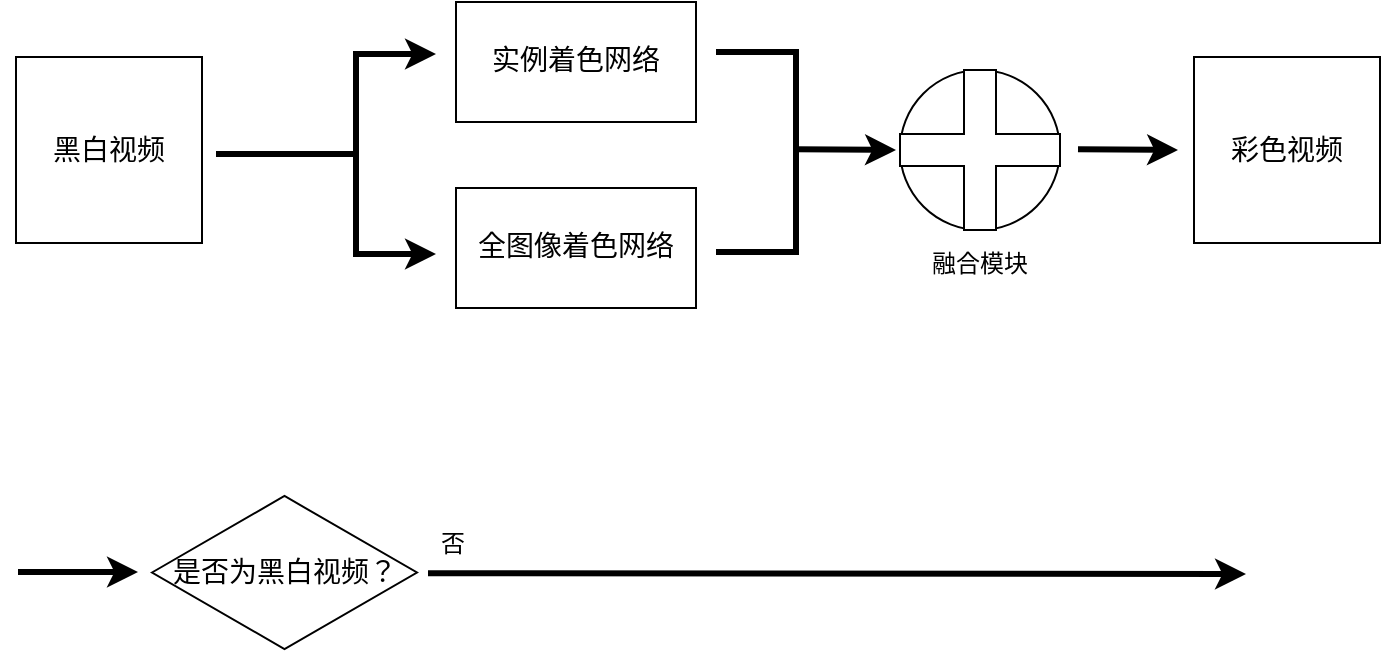 <mxfile version="16.1.0" type="github">
  <diagram id="p-LmZyw0rNQlU6QD168w" name="Page-1">
    <mxGraphModel dx="1185" dy="635" grid="1" gridSize="10" guides="1" tooltips="1" connect="1" arrows="1" fold="1" page="1" pageScale="1" pageWidth="827" pageHeight="1169" math="0" shadow="0">
      <root>
        <mxCell id="0" />
        <mxCell id="1" parent="0" />
        <mxCell id="SRQwGarIyVLTX7QZItQ6-1" value="&lt;font style=&quot;font-size: 14px&quot;&gt;黑白视频&lt;/font&gt;" style="whiteSpace=wrap;html=1;aspect=fixed;" vertex="1" parent="1">
          <mxGeometry x="10" y="261.5" width="93" height="93" as="geometry" />
        </mxCell>
        <mxCell id="SRQwGarIyVLTX7QZItQ6-4" value="&lt;font face=&quot;Times New Roman&quot; style=&quot;font-size: 14px&quot;&gt;实例着色网络&lt;/font&gt;" style="rounded=0;whiteSpace=wrap;html=1;" vertex="1" parent="1">
          <mxGeometry x="230" y="234" width="120" height="60" as="geometry" />
        </mxCell>
        <mxCell id="SRQwGarIyVLTX7QZItQ6-5" value="&lt;font face=&quot;Times New Roman&quot; style=&quot;font-size: 14px&quot;&gt;全图像着色网络&lt;/font&gt;" style="rounded=0;whiteSpace=wrap;html=1;" vertex="1" parent="1">
          <mxGeometry x="230" y="327" width="120" height="60" as="geometry" />
        </mxCell>
        <mxCell id="SRQwGarIyVLTX7QZItQ6-11" value="" style="endArrow=classic;startArrow=classic;html=1;rounded=0;strokeWidth=3;" edge="1" parent="1">
          <mxGeometry width="50" height="50" relative="1" as="geometry">
            <mxPoint x="220" y="360" as="sourcePoint" />
            <mxPoint x="220" y="260" as="targetPoint" />
            <Array as="points">
              <mxPoint x="180" y="360" />
              <mxPoint x="180" y="260" />
            </Array>
          </mxGeometry>
        </mxCell>
        <mxCell id="SRQwGarIyVLTX7QZItQ6-12" value="" style="endArrow=none;html=1;rounded=0;strokeWidth=3;endFill=0;" edge="1" parent="1">
          <mxGeometry width="50" height="50" relative="1" as="geometry">
            <mxPoint x="110" y="310" as="sourcePoint" />
            <mxPoint x="180" y="310" as="targetPoint" />
            <Array as="points">
              <mxPoint x="140" y="310" />
            </Array>
          </mxGeometry>
        </mxCell>
        <mxCell id="SRQwGarIyVLTX7QZItQ6-14" value="&lt;font style=&quot;font-size: 14px&quot;&gt;是否为黑白视频？&lt;/font&gt;" style="html=1;whiteSpace=wrap;aspect=fixed;shape=isoRectangle;" vertex="1" parent="1">
          <mxGeometry x="78" y="479.5" width="132.5" height="79.5" as="geometry" />
        </mxCell>
        <mxCell id="SRQwGarIyVLTX7QZItQ6-15" value="" style="endArrow=classic;html=1;rounded=0;strokeWidth=3;" edge="1" parent="1">
          <mxGeometry width="50" height="50" relative="1" as="geometry">
            <mxPoint x="11" y="519" as="sourcePoint" />
            <mxPoint x="71" y="519" as="targetPoint" />
          </mxGeometry>
        </mxCell>
        <mxCell id="SRQwGarIyVLTX7QZItQ6-17" value="" style="endArrow=classic;html=1;rounded=0;strokeWidth=3;" edge="1" parent="1">
          <mxGeometry width="50" height="50" relative="1" as="geometry">
            <mxPoint x="216.0" y="519.58" as="sourcePoint" />
            <mxPoint x="625" y="520" as="targetPoint" />
          </mxGeometry>
        </mxCell>
        <mxCell id="SRQwGarIyVLTX7QZItQ6-18" value="否" style="whiteSpace=wrap;html=1;aspect=fixed;strokeColor=none;" vertex="1" parent="1">
          <mxGeometry x="217" y="493" width="23" height="23" as="geometry" />
        </mxCell>
        <mxCell id="SRQwGarIyVLTX7QZItQ6-19" value="" style="endArrow=none;startArrow=none;html=1;rounded=0;strokeWidth=3;startFill=0;endFill=0;" edge="1" parent="1">
          <mxGeometry width="50" height="50" relative="1" as="geometry">
            <mxPoint x="360" y="359" as="sourcePoint" />
            <mxPoint x="360" y="259" as="targetPoint" />
            <Array as="points">
              <mxPoint x="400" y="359" />
              <mxPoint x="400" y="259" />
            </Array>
          </mxGeometry>
        </mxCell>
        <mxCell id="SRQwGarIyVLTX7QZItQ6-20" value="" style="ellipse;whiteSpace=wrap;html=1;aspect=fixed;" vertex="1" parent="1">
          <mxGeometry x="452" y="268" width="80" height="80" as="geometry" />
        </mxCell>
        <mxCell id="SRQwGarIyVLTX7QZItQ6-21" value="" style="shape=cross;whiteSpace=wrap;html=1;" vertex="1" parent="1">
          <mxGeometry x="452" y="268" width="80" height="80" as="geometry" />
        </mxCell>
        <mxCell id="SRQwGarIyVLTX7QZItQ6-22" value="" style="endArrow=classic;html=1;rounded=0;strokeWidth=3;" edge="1" parent="1">
          <mxGeometry width="50" height="50" relative="1" as="geometry">
            <mxPoint x="400.0" y="307.58" as="sourcePoint" />
            <mxPoint x="450" y="308" as="targetPoint" />
          </mxGeometry>
        </mxCell>
        <mxCell id="SRQwGarIyVLTX7QZItQ6-25" value="融合模块" style="rounded=0;whiteSpace=wrap;html=1;strokeColor=#FFFFFF;" vertex="1" parent="1">
          <mxGeometry x="446" y="353" width="92" height="23" as="geometry" />
        </mxCell>
        <mxCell id="SRQwGarIyVLTX7QZItQ6-27" value="" style="endArrow=classic;html=1;rounded=0;fontFamily=Times New Roman;fontSize=14;strokeWidth=3;" edge="1" parent="1">
          <mxGeometry width="50" height="50" relative="1" as="geometry">
            <mxPoint x="541" y="307.58" as="sourcePoint" />
            <mxPoint x="591" y="308" as="targetPoint" />
          </mxGeometry>
        </mxCell>
        <mxCell id="SRQwGarIyVLTX7QZItQ6-28" value="&lt;font style=&quot;font-size: 14px&quot;&gt;彩色视频&lt;/font&gt;" style="whiteSpace=wrap;html=1;aspect=fixed;" vertex="1" parent="1">
          <mxGeometry x="599" y="261.5" width="93" height="93" as="geometry" />
        </mxCell>
      </root>
    </mxGraphModel>
  </diagram>
</mxfile>
